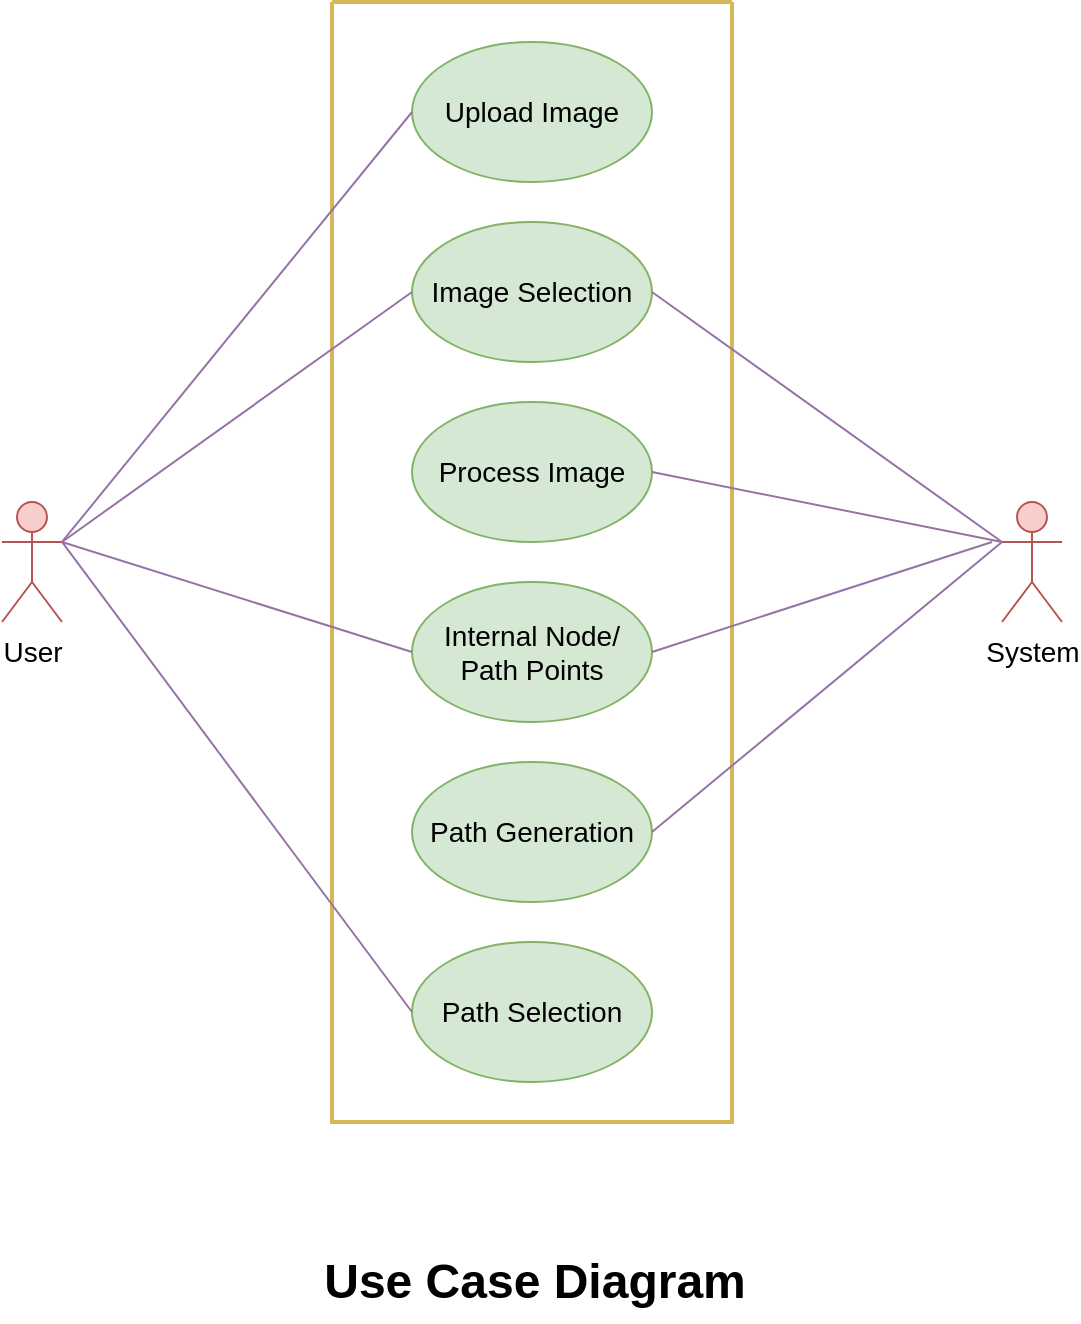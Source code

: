 <mxfile version="22.1.0" type="github">
  <diagram name="Page-1" id="vUb3NAVqbXniEyw0y6hE">
    <mxGraphModel dx="880" dy="438" grid="1" gridSize="10" guides="1" tooltips="1" connect="1" arrows="1" fold="1" page="1" pageScale="1" pageWidth="850" pageHeight="1100" math="0" shadow="0">
      <root>
        <mxCell id="0" />
        <mxCell id="1" parent="0" />
        <mxCell id="Ue-nq_6bgSbUksRvQ9ac-1" value="Use Case Diagram" style="text;strokeColor=none;fillColor=none;html=1;fontSize=24;fontStyle=1;verticalAlign=middle;align=center;" vertex="1" parent="1">
          <mxGeometry x="298" y="710" width="255" height="40" as="geometry" />
        </mxCell>
        <mxCell id="Ue-nq_6bgSbUksRvQ9ac-2" value="" style="swimlane;startSize=0;fillColor=#fff2cc;strokeColor=#d6b656;strokeWidth=2;" vertex="1" parent="1">
          <mxGeometry x="325" y="90" width="200" height="560" as="geometry" />
        </mxCell>
        <mxCell id="Ue-nq_6bgSbUksRvQ9ac-3" value="&lt;font style=&quot;font-size: 14px;&quot;&gt;Upload Image&lt;/font&gt;" style="ellipse;whiteSpace=wrap;html=1;fillColor=#d5e8d4;strokeColor=#82b366;" vertex="1" parent="Ue-nq_6bgSbUksRvQ9ac-2">
          <mxGeometry x="40" y="20" width="120" height="70" as="geometry" />
        </mxCell>
        <mxCell id="Ue-nq_6bgSbUksRvQ9ac-4" value="&lt;font style=&quot;font-size: 14px;&quot;&gt;Process Image&lt;/font&gt;" style="ellipse;whiteSpace=wrap;html=1;fillColor=#d5e8d4;strokeColor=#82b366;" vertex="1" parent="Ue-nq_6bgSbUksRvQ9ac-2">
          <mxGeometry x="40" y="200" width="120" height="70" as="geometry" />
        </mxCell>
        <mxCell id="Ue-nq_6bgSbUksRvQ9ac-5" value="&lt;font style=&quot;font-size: 14px;&quot;&gt;Internal Node/&lt;br&gt;Path Points&lt;br&gt;&lt;/font&gt;" style="ellipse;whiteSpace=wrap;html=1;fillColor=#d5e8d4;strokeColor=#82b366;" vertex="1" parent="Ue-nq_6bgSbUksRvQ9ac-2">
          <mxGeometry x="40" y="290" width="120" height="70" as="geometry" />
        </mxCell>
        <mxCell id="Ue-nq_6bgSbUksRvQ9ac-6" value="&lt;font style=&quot;font-size: 14px;&quot;&gt;Path Generation&lt;/font&gt;" style="ellipse;whiteSpace=wrap;html=1;fillColor=#d5e8d4;strokeColor=#82b366;" vertex="1" parent="Ue-nq_6bgSbUksRvQ9ac-2">
          <mxGeometry x="40" y="380" width="120" height="70" as="geometry" />
        </mxCell>
        <mxCell id="Ue-nq_6bgSbUksRvQ9ac-10" value="&lt;font style=&quot;font-size: 14px;&quot;&gt;Path Selection&lt;/font&gt;" style="ellipse;whiteSpace=wrap;html=1;fillColor=#d5e8d4;strokeColor=#82b366;" vertex="1" parent="Ue-nq_6bgSbUksRvQ9ac-2">
          <mxGeometry x="40" y="470" width="120" height="70" as="geometry" />
        </mxCell>
        <mxCell id="Ue-nq_6bgSbUksRvQ9ac-11" value="&lt;font style=&quot;font-size: 14px;&quot;&gt;Image Selection&lt;/font&gt;" style="ellipse;whiteSpace=wrap;html=1;fillColor=#d5e8d4;strokeColor=#82b366;" vertex="1" parent="Ue-nq_6bgSbUksRvQ9ac-2">
          <mxGeometry x="40" y="110" width="120" height="70" as="geometry" />
        </mxCell>
        <mxCell id="Ue-nq_6bgSbUksRvQ9ac-7" value="&lt;font style=&quot;font-size: 14px;&quot;&gt;User&lt;/font&gt;" style="shape=umlActor;verticalLabelPosition=bottom;verticalAlign=top;html=1;outlineConnect=0;fillColor=#f8cecc;strokeColor=#b85450;" vertex="1" parent="1">
          <mxGeometry x="160" y="340" width="30" height="60" as="geometry" />
        </mxCell>
        <mxCell id="Ue-nq_6bgSbUksRvQ9ac-9" value="&lt;font style=&quot;font-size: 14px;&quot;&gt;System&lt;/font&gt;" style="shape=umlActor;verticalLabelPosition=bottom;verticalAlign=top;html=1;outlineConnect=0;fillColor=#f8cecc;strokeColor=#b85450;" vertex="1" parent="1">
          <mxGeometry x="660" y="340" width="30" height="60" as="geometry" />
        </mxCell>
        <mxCell id="Ue-nq_6bgSbUksRvQ9ac-13" value="" style="endArrow=none;html=1;rounded=0;exitX=1;exitY=0.333;exitDx=0;exitDy=0;exitPerimeter=0;entryX=0;entryY=0.5;entryDx=0;entryDy=0;fillColor=#e1d5e7;strokeColor=#9673a6;" edge="1" parent="1" source="Ue-nq_6bgSbUksRvQ9ac-7" target="Ue-nq_6bgSbUksRvQ9ac-3">
          <mxGeometry width="50" height="50" relative="1" as="geometry">
            <mxPoint x="230" y="320" as="sourcePoint" />
            <mxPoint x="280" y="270" as="targetPoint" />
          </mxGeometry>
        </mxCell>
        <mxCell id="Ue-nq_6bgSbUksRvQ9ac-14" value="" style="endArrow=none;html=1;rounded=0;exitX=1;exitY=0.333;exitDx=0;exitDy=0;exitPerimeter=0;entryX=0;entryY=0.5;entryDx=0;entryDy=0;fillColor=#e1d5e7;strokeColor=#9673a6;" edge="1" parent="1" source="Ue-nq_6bgSbUksRvQ9ac-7" target="Ue-nq_6bgSbUksRvQ9ac-11">
          <mxGeometry width="50" height="50" relative="1" as="geometry">
            <mxPoint x="200" y="370" as="sourcePoint" />
            <mxPoint x="375" y="155" as="targetPoint" />
          </mxGeometry>
        </mxCell>
        <mxCell id="Ue-nq_6bgSbUksRvQ9ac-15" value="" style="endArrow=none;html=1;rounded=0;exitX=0;exitY=0.333;exitDx=0;exitDy=0;exitPerimeter=0;entryX=1;entryY=0.5;entryDx=0;entryDy=0;fillColor=#e1d5e7;strokeColor=#9673a6;" edge="1" parent="1" source="Ue-nq_6bgSbUksRvQ9ac-9" target="Ue-nq_6bgSbUksRvQ9ac-11">
          <mxGeometry width="50" height="50" relative="1" as="geometry">
            <mxPoint x="200" y="370" as="sourcePoint" />
            <mxPoint x="375" y="245" as="targetPoint" />
          </mxGeometry>
        </mxCell>
        <mxCell id="Ue-nq_6bgSbUksRvQ9ac-16" value="" style="endArrow=none;html=1;rounded=0;entryX=1;entryY=0.5;entryDx=0;entryDy=0;fillColor=#e1d5e7;strokeColor=#9673a6;" edge="1" parent="1" target="Ue-nq_6bgSbUksRvQ9ac-4">
          <mxGeometry width="50" height="50" relative="1" as="geometry">
            <mxPoint x="660" y="360" as="sourcePoint" />
            <mxPoint x="495" y="245" as="targetPoint" />
          </mxGeometry>
        </mxCell>
        <mxCell id="Ue-nq_6bgSbUksRvQ9ac-17" value="" style="endArrow=none;html=1;rounded=0;entryX=0;entryY=0.5;entryDx=0;entryDy=0;fillColor=#e1d5e7;strokeColor=#9673a6;" edge="1" parent="1" target="Ue-nq_6bgSbUksRvQ9ac-5">
          <mxGeometry width="50" height="50" relative="1" as="geometry">
            <mxPoint x="190" y="360" as="sourcePoint" />
            <mxPoint x="355" y="360" as="targetPoint" />
          </mxGeometry>
        </mxCell>
        <mxCell id="Ue-nq_6bgSbUksRvQ9ac-18" value="" style="endArrow=none;html=1;rounded=0;entryX=1;entryY=0.5;entryDx=0;entryDy=0;fillColor=#e1d5e7;strokeColor=#9673a6;" edge="1" parent="1" target="Ue-nq_6bgSbUksRvQ9ac-5">
          <mxGeometry width="50" height="50" relative="1" as="geometry">
            <mxPoint x="655" y="360" as="sourcePoint" />
            <mxPoint x="480" y="390" as="targetPoint" />
          </mxGeometry>
        </mxCell>
        <mxCell id="Ue-nq_6bgSbUksRvQ9ac-20" value="" style="endArrow=none;html=1;rounded=0;entryX=1;entryY=0.5;entryDx=0;entryDy=0;exitX=0;exitY=0.333;exitDx=0;exitDy=0;exitPerimeter=0;fillColor=#e1d5e7;strokeColor=#9673a6;" edge="1" parent="1" source="Ue-nq_6bgSbUksRvQ9ac-9" target="Ue-nq_6bgSbUksRvQ9ac-6">
          <mxGeometry width="50" height="50" relative="1" as="geometry">
            <mxPoint x="660" y="450" as="sourcePoint" />
            <mxPoint x="600" y="510" as="targetPoint" />
          </mxGeometry>
        </mxCell>
        <mxCell id="Ue-nq_6bgSbUksRvQ9ac-22" value="" style="endArrow=none;html=1;rounded=0;entryX=0;entryY=0.5;entryDx=0;entryDy=0;exitX=1;exitY=0.333;exitDx=0;exitDy=0;exitPerimeter=0;fillColor=#e1d5e7;strokeColor=#9673a6;" edge="1" parent="1" source="Ue-nq_6bgSbUksRvQ9ac-7" target="Ue-nq_6bgSbUksRvQ9ac-10">
          <mxGeometry width="50" height="50" relative="1" as="geometry">
            <mxPoint x="140" y="495" as="sourcePoint" />
            <mxPoint x="315" y="550" as="targetPoint" />
          </mxGeometry>
        </mxCell>
      </root>
    </mxGraphModel>
  </diagram>
</mxfile>

